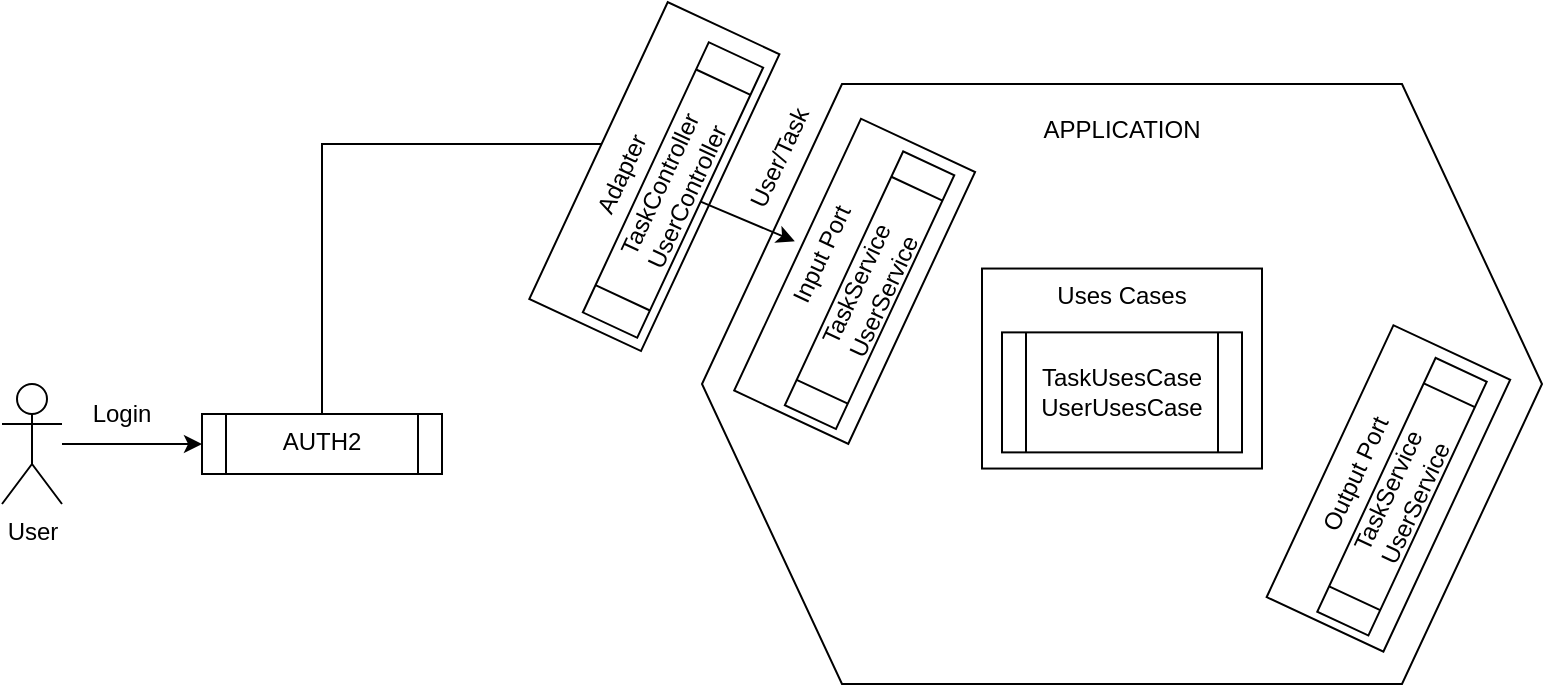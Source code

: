 <mxfile version="16.5.5" type="github">
  <diagram id="kgpKYQtTHZ0yAKxKKP6v" name="Page-1">
    <mxGraphModel dx="1767" dy="486" grid="1" gridSize="10" guides="1" tooltips="1" connect="1" arrows="1" fold="1" page="1" pageScale="1" pageWidth="850" pageHeight="1100" math="0" shadow="0">
      <root>
        <mxCell id="0" />
        <mxCell id="1" parent="0" />
        <mxCell id="xYpwNppHHwVzktEFXb3G-7" value="" style="edgeStyle=orthogonalEdgeStyle;rounded=0;orthogonalLoop=1;jettySize=auto;html=1;" edge="1" parent="1" source="xYpwNppHHwVzktEFXb3G-1" target="xYpwNppHHwVzktEFXb3G-6">
          <mxGeometry relative="1" as="geometry" />
        </mxCell>
        <mxCell id="xYpwNppHHwVzktEFXb3G-1" value="User" style="shape=umlActor;verticalLabelPosition=bottom;verticalAlign=top;html=1;outlineConnect=0;" vertex="1" parent="1">
          <mxGeometry x="-540" y="280" width="30" height="60" as="geometry" />
        </mxCell>
        <mxCell id="xYpwNppHHwVzktEFXb3G-12" value="" style="edgeStyle=orthogonalEdgeStyle;rounded=0;orthogonalLoop=1;jettySize=auto;html=1;entryX=0.5;entryY=0;entryDx=0;entryDy=0;" edge="1" parent="1" source="xYpwNppHHwVzktEFXb3G-6" target="xYpwNppHHwVzktEFXb3G-15">
          <mxGeometry relative="1" as="geometry">
            <mxPoint x="-275" y="130" as="targetPoint" />
            <Array as="points">
              <mxPoint x="-380" y="160" />
              <mxPoint x="-239" y="160" />
            </Array>
          </mxGeometry>
        </mxCell>
        <mxCell id="xYpwNppHHwVzktEFXb3G-6" value="AUTH2" style="shape=process;whiteSpace=wrap;html=1;backgroundOutline=1;verticalAlign=top;" vertex="1" parent="1">
          <mxGeometry x="-440" y="295" width="120" height="30" as="geometry" />
        </mxCell>
        <mxCell id="xYpwNppHHwVzktEFXb3G-8" value="Login" style="text;html=1;strokeColor=none;fillColor=none;align=center;verticalAlign=middle;whiteSpace=wrap;rounded=0;" vertex="1" parent="1">
          <mxGeometry x="-510" y="280" width="60" height="30" as="geometry" />
        </mxCell>
        <mxCell id="xYpwNppHHwVzktEFXb3G-10" value="TODO App" style="text;html=1;strokeColor=none;fillColor=none;align=center;verticalAlign=middle;whiteSpace=wrap;rounded=0;" vertex="1" parent="1">
          <mxGeometry x="-100" y="160" width="100" height="30" as="geometry" />
        </mxCell>
        <mxCell id="xYpwNppHHwVzktEFXb3G-13" value="" style="shape=hexagon;perimeter=hexagonPerimeter2;whiteSpace=wrap;html=1;fixedSize=1;size=70;" vertex="1" parent="1">
          <mxGeometry x="-190" y="130" width="420" height="300" as="geometry" />
        </mxCell>
        <mxCell id="xYpwNppHHwVzktEFXb3G-15" value="" style="rounded=0;whiteSpace=wrap;html=1;rotation=295;direction=west;" vertex="1" parent="1">
          <mxGeometry x="-295.69" y="145.47" width="163.75" height="61.61" as="geometry" />
        </mxCell>
        <mxCell id="xYpwNppHHwVzktEFXb3G-16" value="Adapter" style="text;html=1;strokeColor=none;fillColor=none;align=center;verticalAlign=middle;whiteSpace=wrap;rounded=0;rotation=295;" vertex="1" parent="1">
          <mxGeometry x="-260" y="160" width="60" height="30" as="geometry" />
        </mxCell>
        <mxCell id="xYpwNppHHwVzktEFXb3G-27" value="" style="rounded=0;orthogonalLoop=1;jettySize=auto;html=1;entryX=0.5;entryY=0;entryDx=0;entryDy=0;" edge="1" parent="1" source="xYpwNppHHwVzktEFXb3G-18" target="xYpwNppHHwVzktEFXb3G-21">
          <mxGeometry relative="1" as="geometry" />
        </mxCell>
        <mxCell id="xYpwNppHHwVzktEFXb3G-18" value="&lt;div&gt;TaskController&lt;/div&gt;&lt;div&gt;UserController&lt;/div&gt;" style="shape=process;whiteSpace=wrap;html=1;backgroundOutline=1;rotation=295;" vertex="1" parent="1">
          <mxGeometry x="-279" y="168" width="149" height="30" as="geometry" />
        </mxCell>
        <mxCell id="xYpwNppHHwVzktEFXb3G-20" value="" style="rounded=0;whiteSpace=wrap;html=1;rotation=295;" vertex="1" parent="1">
          <mxGeometry x="-188.68" y="197.16" width="150" height="62.94" as="geometry" />
        </mxCell>
        <mxCell id="xYpwNppHHwVzktEFXb3G-19" value="&lt;div&gt;TaskService&lt;/div&gt;&lt;div&gt;UserService&lt;/div&gt;" style="shape=process;whiteSpace=wrap;html=1;backgroundOutline=1;rotation=295;" vertex="1" parent="1">
          <mxGeometry x="-176.22" y="219" width="140" height="28.19" as="geometry" />
        </mxCell>
        <mxCell id="xYpwNppHHwVzktEFXb3G-21" value="Input Port" style="text;html=1;strokeColor=none;fillColor=none;align=center;verticalAlign=middle;whiteSpace=wrap;rounded=0;rotation=295;" vertex="1" parent="1">
          <mxGeometry x="-160" y="200" width="60" height="30" as="geometry" />
        </mxCell>
        <mxCell id="xYpwNppHHwVzktEFXb3G-22" value="" style="rounded=0;whiteSpace=wrap;html=1;rotation=295;" vertex="1" parent="1">
          <mxGeometry x="78.21" y="300" width="150" height="64.41" as="geometry" />
        </mxCell>
        <mxCell id="xYpwNppHHwVzktEFXb3G-23" value="&lt;div&gt;TaskService&lt;/div&gt;&lt;div&gt;UserService&lt;/div&gt;" style="shape=process;whiteSpace=wrap;html=1;backgroundOutline=1;rotation=295;" vertex="1" parent="1">
          <mxGeometry x="90" y="322.27" width="140" height="28.19" as="geometry" />
        </mxCell>
        <mxCell id="xYpwNppHHwVzktEFXb3G-24" value="Output Port" style="text;html=1;strokeColor=none;fillColor=none;align=center;verticalAlign=middle;whiteSpace=wrap;rounded=0;rotation=295;" vertex="1" parent="1">
          <mxGeometry x="100" y="310" width="73.78" height="30" as="geometry" />
        </mxCell>
        <mxCell id="xYpwNppHHwVzktEFXb3G-25" value="APPLICATION" style="text;html=1;strokeColor=none;fillColor=none;align=center;verticalAlign=middle;whiteSpace=wrap;rounded=0;" vertex="1" parent="1">
          <mxGeometry x="-50" y="138" width="140" height="30" as="geometry" />
        </mxCell>
        <mxCell id="xYpwNppHHwVzktEFXb3G-28" value="User/Task" style="text;html=1;strokeColor=none;fillColor=none;align=center;verticalAlign=middle;whiteSpace=wrap;rounded=0;rotation=295;" vertex="1" parent="1">
          <mxGeometry x="-181.22" y="152" width="60" height="30" as="geometry" />
        </mxCell>
        <mxCell id="xYpwNppHHwVzktEFXb3G-31" value="" style="rounded=0;whiteSpace=wrap;html=1;" vertex="1" parent="1">
          <mxGeometry x="-50" y="222.27" width="140" height="100" as="geometry" />
        </mxCell>
        <mxCell id="xYpwNppHHwVzktEFXb3G-29" value="TaskUsesCase&lt;br&gt;UserUsesCase" style="shape=process;whiteSpace=wrap;html=1;backgroundOutline=1;" vertex="1" parent="1">
          <mxGeometry x="-40" y="254.19" width="120" height="60" as="geometry" />
        </mxCell>
        <mxCell id="xYpwNppHHwVzktEFXb3G-30" value="Uses Cases" style="text;html=1;strokeColor=none;fillColor=none;align=center;verticalAlign=middle;whiteSpace=wrap;rounded=0;" vertex="1" parent="1">
          <mxGeometry x="-15" y="221.27" width="70" height="30" as="geometry" />
        </mxCell>
      </root>
    </mxGraphModel>
  </diagram>
</mxfile>
